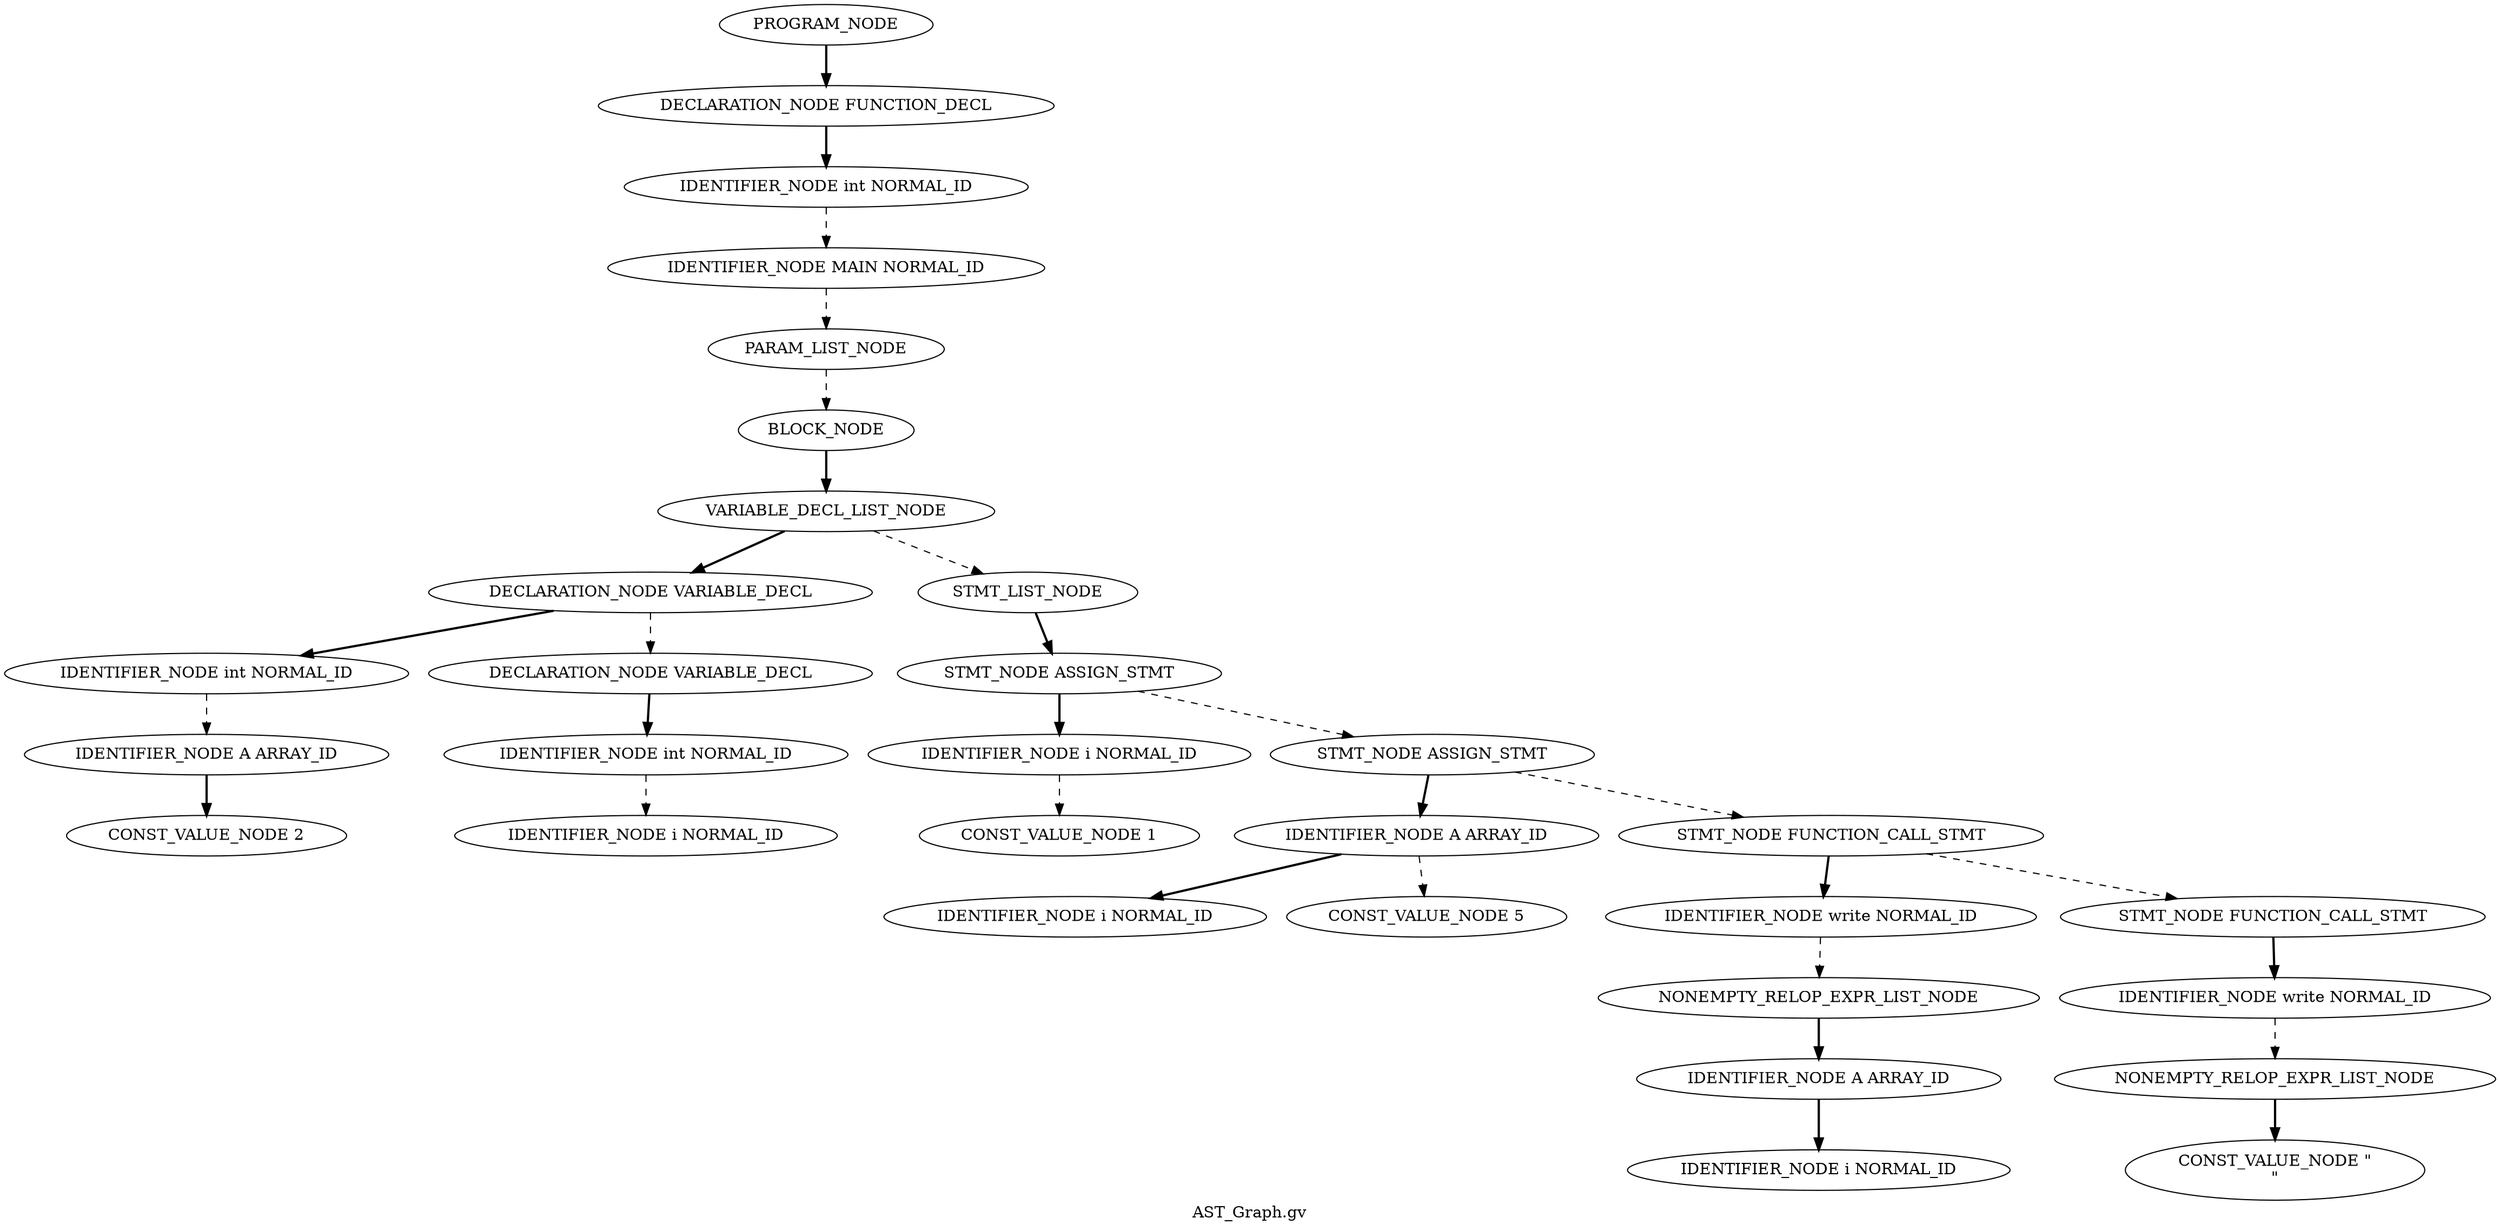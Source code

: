 Digraph AST
{
label = "AST_Graph.gv"
node0 [label ="PROGRAM_NODE"]
node1 [label ="DECLARATION_NODE FUNCTION_DECL"]
node2 [label ="IDENTIFIER_NODE int NORMAL_ID"]
node3 [label ="IDENTIFIER_NODE MAIN NORMAL_ID"]
node4 [label ="PARAM_LIST_NODE"]
node5 [label ="BLOCK_NODE"]
node6 [label ="VARIABLE_DECL_LIST_NODE"]
node7 [label ="DECLARATION_NODE VARIABLE_DECL"]
node8 [label ="IDENTIFIER_NODE int NORMAL_ID"]
node9 [label ="IDENTIFIER_NODE A ARRAY_ID"]
node10 [label ="CONST_VALUE_NODE 2"]
node9 -> node10 [style = bold]
node8 -> node9 [style = dashed]
node7 -> node8 [style = bold]
node11 [label ="DECLARATION_NODE VARIABLE_DECL"]
node12 [label ="IDENTIFIER_NODE int NORMAL_ID"]
node13 [label ="IDENTIFIER_NODE i NORMAL_ID"]
node12 -> node13 [style = dashed]
node11 -> node12 [style = bold]
node7 -> node11 [style = dashed]
node6 -> node7 [style = bold]
node14 [label ="STMT_LIST_NODE"]
node15 [label ="STMT_NODE ASSIGN_STMT"]
node16 [label ="IDENTIFIER_NODE i NORMAL_ID"]
node17 [label ="CONST_VALUE_NODE 1"]
node16 -> node17 [style = dashed]
node15 -> node16 [style = bold]
node18 [label ="STMT_NODE ASSIGN_STMT"]
node19 [label ="IDENTIFIER_NODE A ARRAY_ID"]
node20 [label ="IDENTIFIER_NODE i NORMAL_ID"]
node19 -> node20 [style = bold]
node21 [label ="CONST_VALUE_NODE 5"]
node19 -> node21 [style = dashed]
node18 -> node19 [style = bold]
node22 [label ="STMT_NODE FUNCTION_CALL_STMT"]
node23 [label ="IDENTIFIER_NODE write NORMAL_ID"]
node24 [label ="NONEMPTY_RELOP_EXPR_LIST_NODE"]
node25 [label ="IDENTIFIER_NODE A ARRAY_ID"]
node26 [label ="IDENTIFIER_NODE i NORMAL_ID"]
node25 -> node26 [style = bold]
node24 -> node25 [style = bold]
node23 -> node24 [style = dashed]
node22 -> node23 [style = bold]
node27 [label ="STMT_NODE FUNCTION_CALL_STMT"]
node28 [label ="IDENTIFIER_NODE write NORMAL_ID"]
node29 [label ="NONEMPTY_RELOP_EXPR_LIST_NODE"]
node30 [label ="CONST_VALUE_NODE \"\n\""]
node29 -> node30 [style = bold]
node28 -> node29 [style = dashed]
node27 -> node28 [style = bold]
node22 -> node27 [style = dashed]
node18 -> node22 [style = dashed]
node15 -> node18 [style = dashed]
node14 -> node15 [style = bold]
node6 -> node14 [style = dashed]
node5 -> node6 [style = bold]
node4 -> node5 [style = dashed]
node3 -> node4 [style = dashed]
node2 -> node3 [style = dashed]
node1 -> node2 [style = bold]
node0 -> node1 [style = bold]
}

